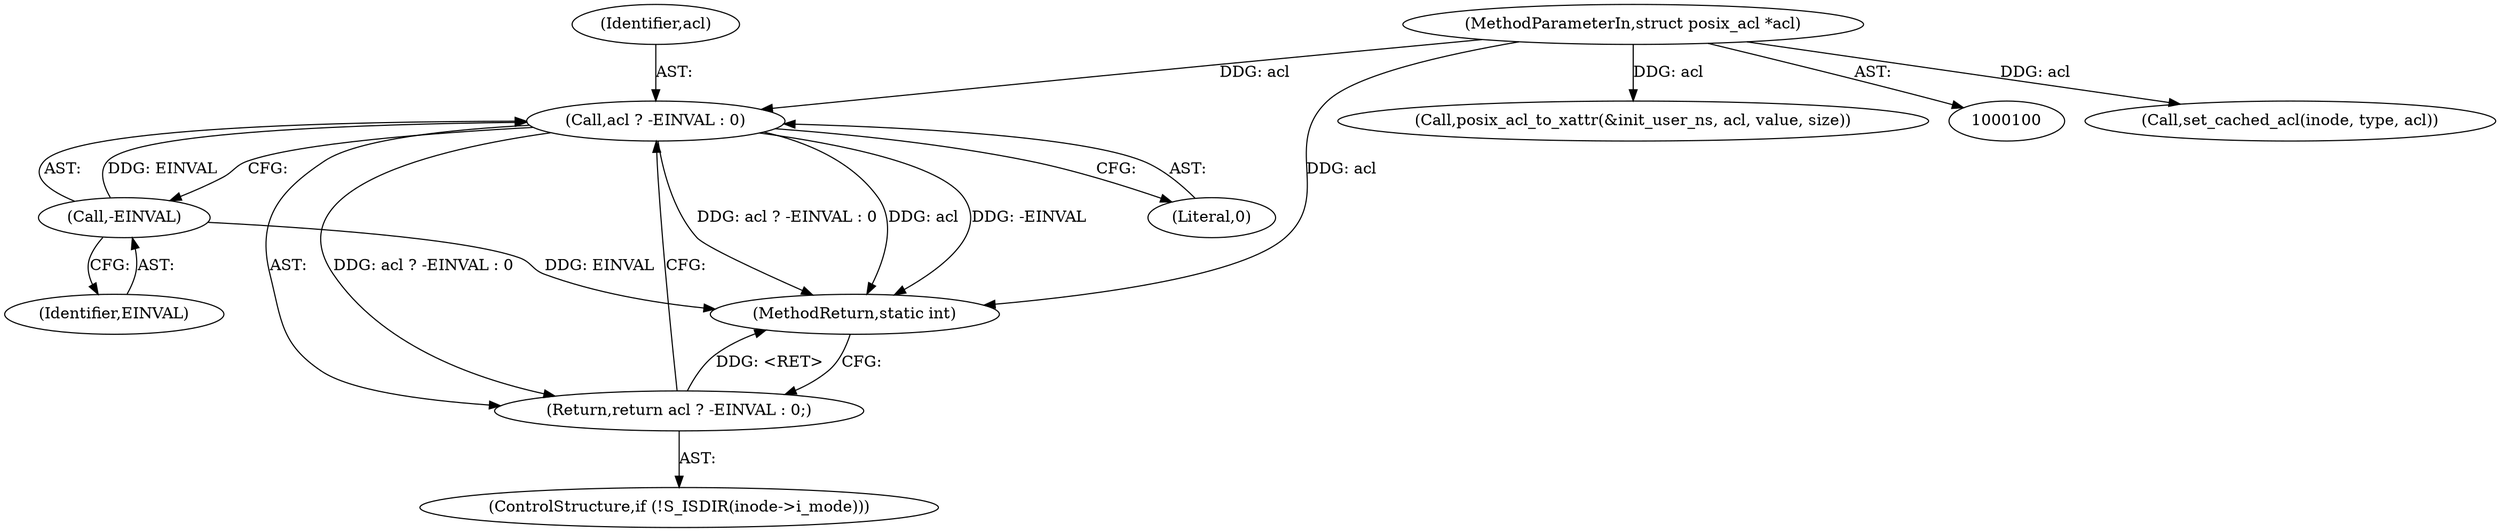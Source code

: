 digraph "0_linux_073931017b49d9458aa351605b43a7e34598caef_0@pointer" {
"1000152" [label="(Call,acl ? -EINVAL : 0)"];
"1000103" [label="(MethodParameterIn,struct posix_acl *acl)"];
"1000154" [label="(Call,-EINVAL)"];
"1000151" [label="(Return,return acl ? -EINVAL : 0;)"];
"1000154" [label="(Call,-EINVAL)"];
"1000145" [label="(ControlStructure,if (!S_ISDIR(inode->i_mode)))"];
"1000151" [label="(Return,return acl ? -EINVAL : 0;)"];
"1000152" [label="(Call,acl ? -EINVAL : 0)"];
"1000216" [label="(Call,set_cached_acl(inode, type, acl))"];
"1000153" [label="(Identifier,acl)"];
"1000156" [label="(Literal,0)"];
"1000103" [label="(MethodParameterIn,struct posix_acl *acl)"];
"1000155" [label="(Identifier,EINVAL)"];
"1000190" [label="(Call,posix_acl_to_xattr(&init_user_ns, acl, value, size))"];
"1000222" [label="(MethodReturn,static int)"];
"1000152" -> "1000151"  [label="AST: "];
"1000152" -> "1000154"  [label="CFG: "];
"1000152" -> "1000156"  [label="CFG: "];
"1000153" -> "1000152"  [label="AST: "];
"1000154" -> "1000152"  [label="AST: "];
"1000156" -> "1000152"  [label="AST: "];
"1000151" -> "1000152"  [label="CFG: "];
"1000152" -> "1000222"  [label="DDG: acl ? -EINVAL : 0"];
"1000152" -> "1000222"  [label="DDG: acl"];
"1000152" -> "1000222"  [label="DDG: -EINVAL"];
"1000152" -> "1000151"  [label="DDG: acl ? -EINVAL : 0"];
"1000103" -> "1000152"  [label="DDG: acl"];
"1000154" -> "1000152"  [label="DDG: EINVAL"];
"1000103" -> "1000100"  [label="AST: "];
"1000103" -> "1000222"  [label="DDG: acl"];
"1000103" -> "1000190"  [label="DDG: acl"];
"1000103" -> "1000216"  [label="DDG: acl"];
"1000154" -> "1000155"  [label="CFG: "];
"1000155" -> "1000154"  [label="AST: "];
"1000154" -> "1000222"  [label="DDG: EINVAL"];
"1000151" -> "1000145"  [label="AST: "];
"1000222" -> "1000151"  [label="CFG: "];
"1000151" -> "1000222"  [label="DDG: <RET>"];
}
